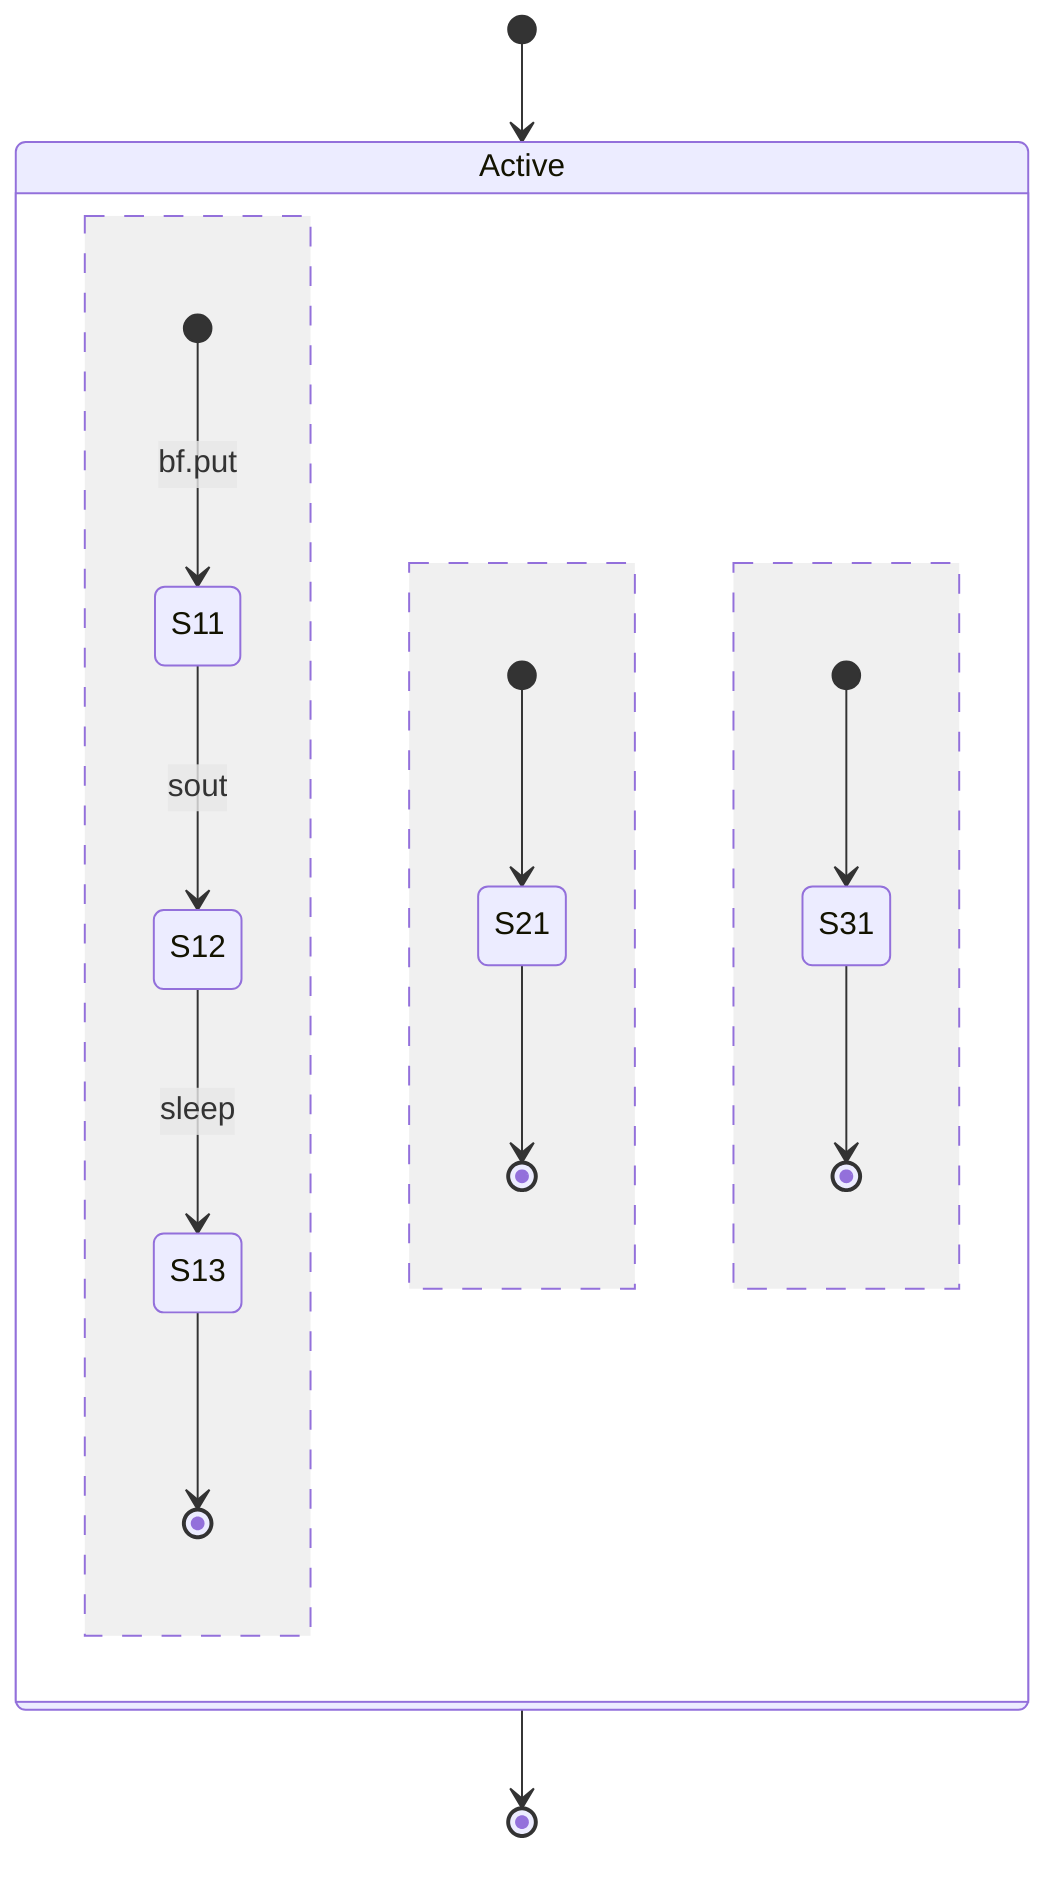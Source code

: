 stateDiagram-v2
    [*] --> Active

    state Active {
        [*] --> S11 : bf.put
        S11 --> S12 : sout
        S12 --> S13 : sleep
        S13 --> [*]
        --
        [*] --> S21
        S21 --> [*]
        --
        [*] --> S31
        S31 --> [*]
    }

    Active --> [*]